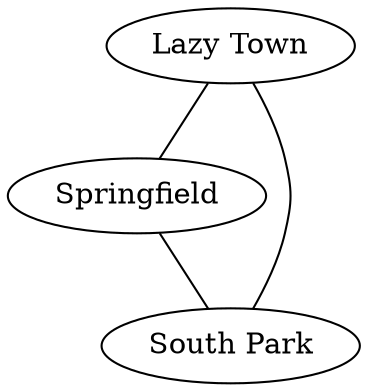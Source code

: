 graph
{
    "Lazy Town" -- "Springfield";
    "Springfield" -- "South Park";
    "South Park" -- "Lazy Town";
}
